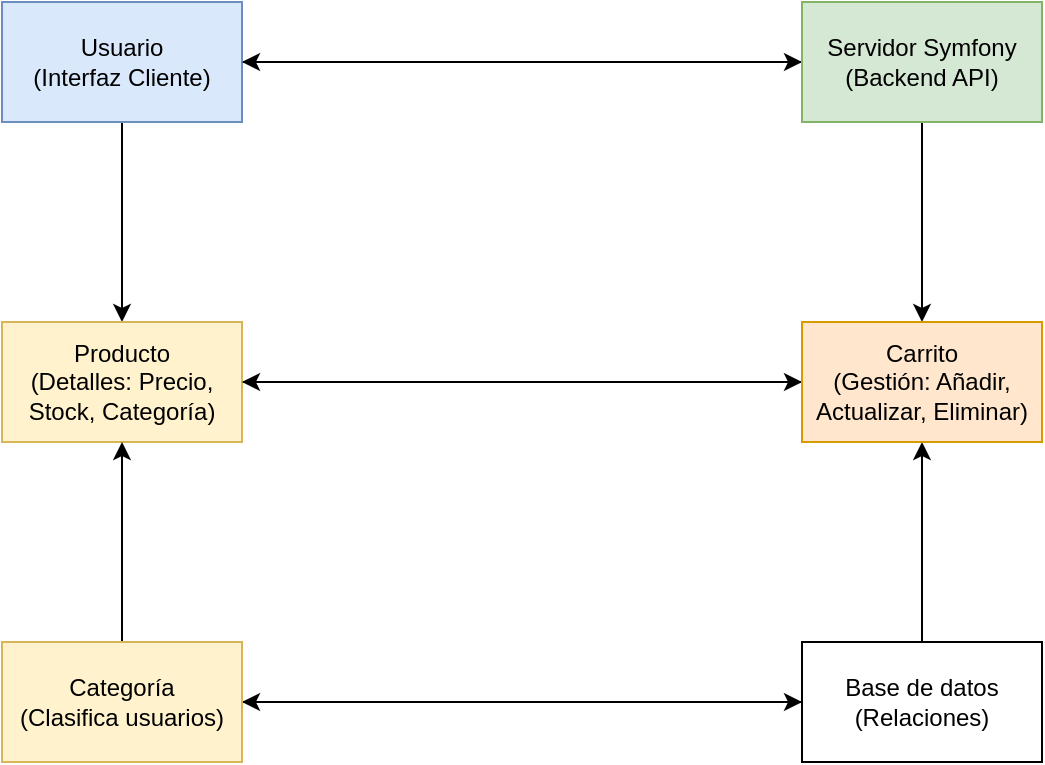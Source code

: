 <mxfile version="20.3.1" type="device"><diagram id="MkmAa7oIQP8hLURtXIEc" name="Página-1"><mxGraphModel dx="1422" dy="770" grid="1" gridSize="10" guides="1" tooltips="1" connect="1" arrows="1" fold="1" page="1" pageScale="1" pageWidth="827" pageHeight="1169" math="0" shadow="0"><root><mxCell id="0"/><mxCell id="1" parent="0"/><mxCell id="eEur9jl52oAWhV9l_VPQ-14" style="edgeStyle=orthogonalEdgeStyle;rounded=0;orthogonalLoop=1;jettySize=auto;html=1;exitX=0.5;exitY=1;exitDx=0;exitDy=0;entryX=0.5;entryY=0;entryDx=0;entryDy=0;" edge="1" parent="1" source="eEur9jl52oAWhV9l_VPQ-1" target="eEur9jl52oAWhV9l_VPQ-4"><mxGeometry relative="1" as="geometry"/></mxCell><mxCell id="eEur9jl52oAWhV9l_VPQ-15" style="edgeStyle=orthogonalEdgeStyle;rounded=0;orthogonalLoop=1;jettySize=auto;html=1;exitX=1;exitY=0.5;exitDx=0;exitDy=0;entryX=0;entryY=0.5;entryDx=0;entryDy=0;" edge="1" parent="1" source="eEur9jl52oAWhV9l_VPQ-1" target="eEur9jl52oAWhV9l_VPQ-2"><mxGeometry relative="1" as="geometry"/></mxCell><mxCell id="eEur9jl52oAWhV9l_VPQ-1" value="Usuario&lt;br&gt;(Interfaz Cliente)" style="rounded=0;whiteSpace=wrap;html=1;fillColor=#dae8fc;strokeColor=#6c8ebf;" vertex="1" parent="1"><mxGeometry x="110" y="220" width="120" height="60" as="geometry"/></mxCell><mxCell id="eEur9jl52oAWhV9l_VPQ-9" style="edgeStyle=orthogonalEdgeStyle;rounded=0;orthogonalLoop=1;jettySize=auto;html=1;exitX=0.5;exitY=1;exitDx=0;exitDy=0;entryX=0.5;entryY=0;entryDx=0;entryDy=0;" edge="1" parent="1" source="eEur9jl52oAWhV9l_VPQ-2" target="eEur9jl52oAWhV9l_VPQ-8"><mxGeometry relative="1" as="geometry"/></mxCell><mxCell id="eEur9jl52oAWhV9l_VPQ-16" style="edgeStyle=orthogonalEdgeStyle;rounded=0;orthogonalLoop=1;jettySize=auto;html=1;exitX=0;exitY=0.5;exitDx=0;exitDy=0;entryX=1;entryY=0.5;entryDx=0;entryDy=0;" edge="1" parent="1" source="eEur9jl52oAWhV9l_VPQ-2" target="eEur9jl52oAWhV9l_VPQ-1"><mxGeometry relative="1" as="geometry"/></mxCell><mxCell id="eEur9jl52oAWhV9l_VPQ-2" value="Servidor Symfony&lt;br&gt;(Backend API)" style="rounded=0;whiteSpace=wrap;html=1;fillColor=#d5e8d4;strokeColor=#82b366;" vertex="1" parent="1"><mxGeometry x="510" y="220" width="120" height="60" as="geometry"/></mxCell><mxCell id="eEur9jl52oAWhV9l_VPQ-17" style="edgeStyle=orthogonalEdgeStyle;rounded=0;orthogonalLoop=1;jettySize=auto;html=1;exitX=1;exitY=0.5;exitDx=0;exitDy=0;entryX=0;entryY=0.5;entryDx=0;entryDy=0;" edge="1" parent="1" source="eEur9jl52oAWhV9l_VPQ-4" target="eEur9jl52oAWhV9l_VPQ-8"><mxGeometry relative="1" as="geometry"/></mxCell><mxCell id="eEur9jl52oAWhV9l_VPQ-4" value="Producto&lt;br&gt;(Detalles: Precio, Stock, Categoría)" style="rounded=0;whiteSpace=wrap;html=1;fillColor=#fff2cc;strokeColor=#d6b656;" vertex="1" parent="1"><mxGeometry x="110" y="380" width="120" height="60" as="geometry"/></mxCell><mxCell id="eEur9jl52oAWhV9l_VPQ-10" style="edgeStyle=orthogonalEdgeStyle;rounded=0;orthogonalLoop=1;jettySize=auto;html=1;exitX=0.5;exitY=0;exitDx=0;exitDy=0;entryX=0.5;entryY=1;entryDx=0;entryDy=0;" edge="1" parent="1" source="eEur9jl52oAWhV9l_VPQ-6" target="eEur9jl52oAWhV9l_VPQ-8"><mxGeometry relative="1" as="geometry"/></mxCell><mxCell id="eEur9jl52oAWhV9l_VPQ-11" style="edgeStyle=orthogonalEdgeStyle;rounded=0;orthogonalLoop=1;jettySize=auto;html=1;entryX=1;entryY=0.5;entryDx=0;entryDy=0;exitX=0;exitY=0.5;exitDx=0;exitDy=0;" edge="1" parent="1" source="eEur9jl52oAWhV9l_VPQ-6" target="eEur9jl52oAWhV9l_VPQ-7"><mxGeometry relative="1" as="geometry"><mxPoint x="490" y="570" as="sourcePoint"/></mxGeometry></mxCell><mxCell id="eEur9jl52oAWhV9l_VPQ-6" value="Base de datos&lt;br&gt;(Relaciones)" style="rounded=0;whiteSpace=wrap;html=1;" vertex="1" parent="1"><mxGeometry x="510" y="540" width="120" height="60" as="geometry"/></mxCell><mxCell id="eEur9jl52oAWhV9l_VPQ-12" style="edgeStyle=orthogonalEdgeStyle;rounded=0;orthogonalLoop=1;jettySize=auto;html=1;exitX=1;exitY=0.5;exitDx=0;exitDy=0;entryX=0;entryY=0.5;entryDx=0;entryDy=0;" edge="1" parent="1" source="eEur9jl52oAWhV9l_VPQ-7" target="eEur9jl52oAWhV9l_VPQ-6"><mxGeometry relative="1" as="geometry"/></mxCell><mxCell id="eEur9jl52oAWhV9l_VPQ-13" style="edgeStyle=orthogonalEdgeStyle;rounded=0;orthogonalLoop=1;jettySize=auto;html=1;exitX=0.5;exitY=0;exitDx=0;exitDy=0;entryX=0.5;entryY=1;entryDx=0;entryDy=0;" edge="1" parent="1" source="eEur9jl52oAWhV9l_VPQ-7" target="eEur9jl52oAWhV9l_VPQ-4"><mxGeometry relative="1" as="geometry"/></mxCell><mxCell id="eEur9jl52oAWhV9l_VPQ-7" value="Categoría&lt;br&gt;(Clasifica usuarios)" style="rounded=0;whiteSpace=wrap;html=1;fillColor=#fff2cc;strokeColor=#d6b656;" vertex="1" parent="1"><mxGeometry x="110" y="540" width="120" height="60" as="geometry"/></mxCell><mxCell id="eEur9jl52oAWhV9l_VPQ-18" style="edgeStyle=orthogonalEdgeStyle;rounded=0;orthogonalLoop=1;jettySize=auto;html=1;exitX=0;exitY=0.5;exitDx=0;exitDy=0;entryX=1;entryY=0.5;entryDx=0;entryDy=0;" edge="1" parent="1" source="eEur9jl52oAWhV9l_VPQ-8" target="eEur9jl52oAWhV9l_VPQ-4"><mxGeometry relative="1" as="geometry"/></mxCell><mxCell id="eEur9jl52oAWhV9l_VPQ-8" value="Carrito&lt;br&gt;(Gestión: Añadir, Actualizar, Eliminar)" style="rounded=0;whiteSpace=wrap;html=1;fillColor=#ffe6cc;strokeColor=#d79b00;" vertex="1" parent="1"><mxGeometry x="510" y="380" width="120" height="60" as="geometry"/></mxCell></root></mxGraphModel></diagram></mxfile>